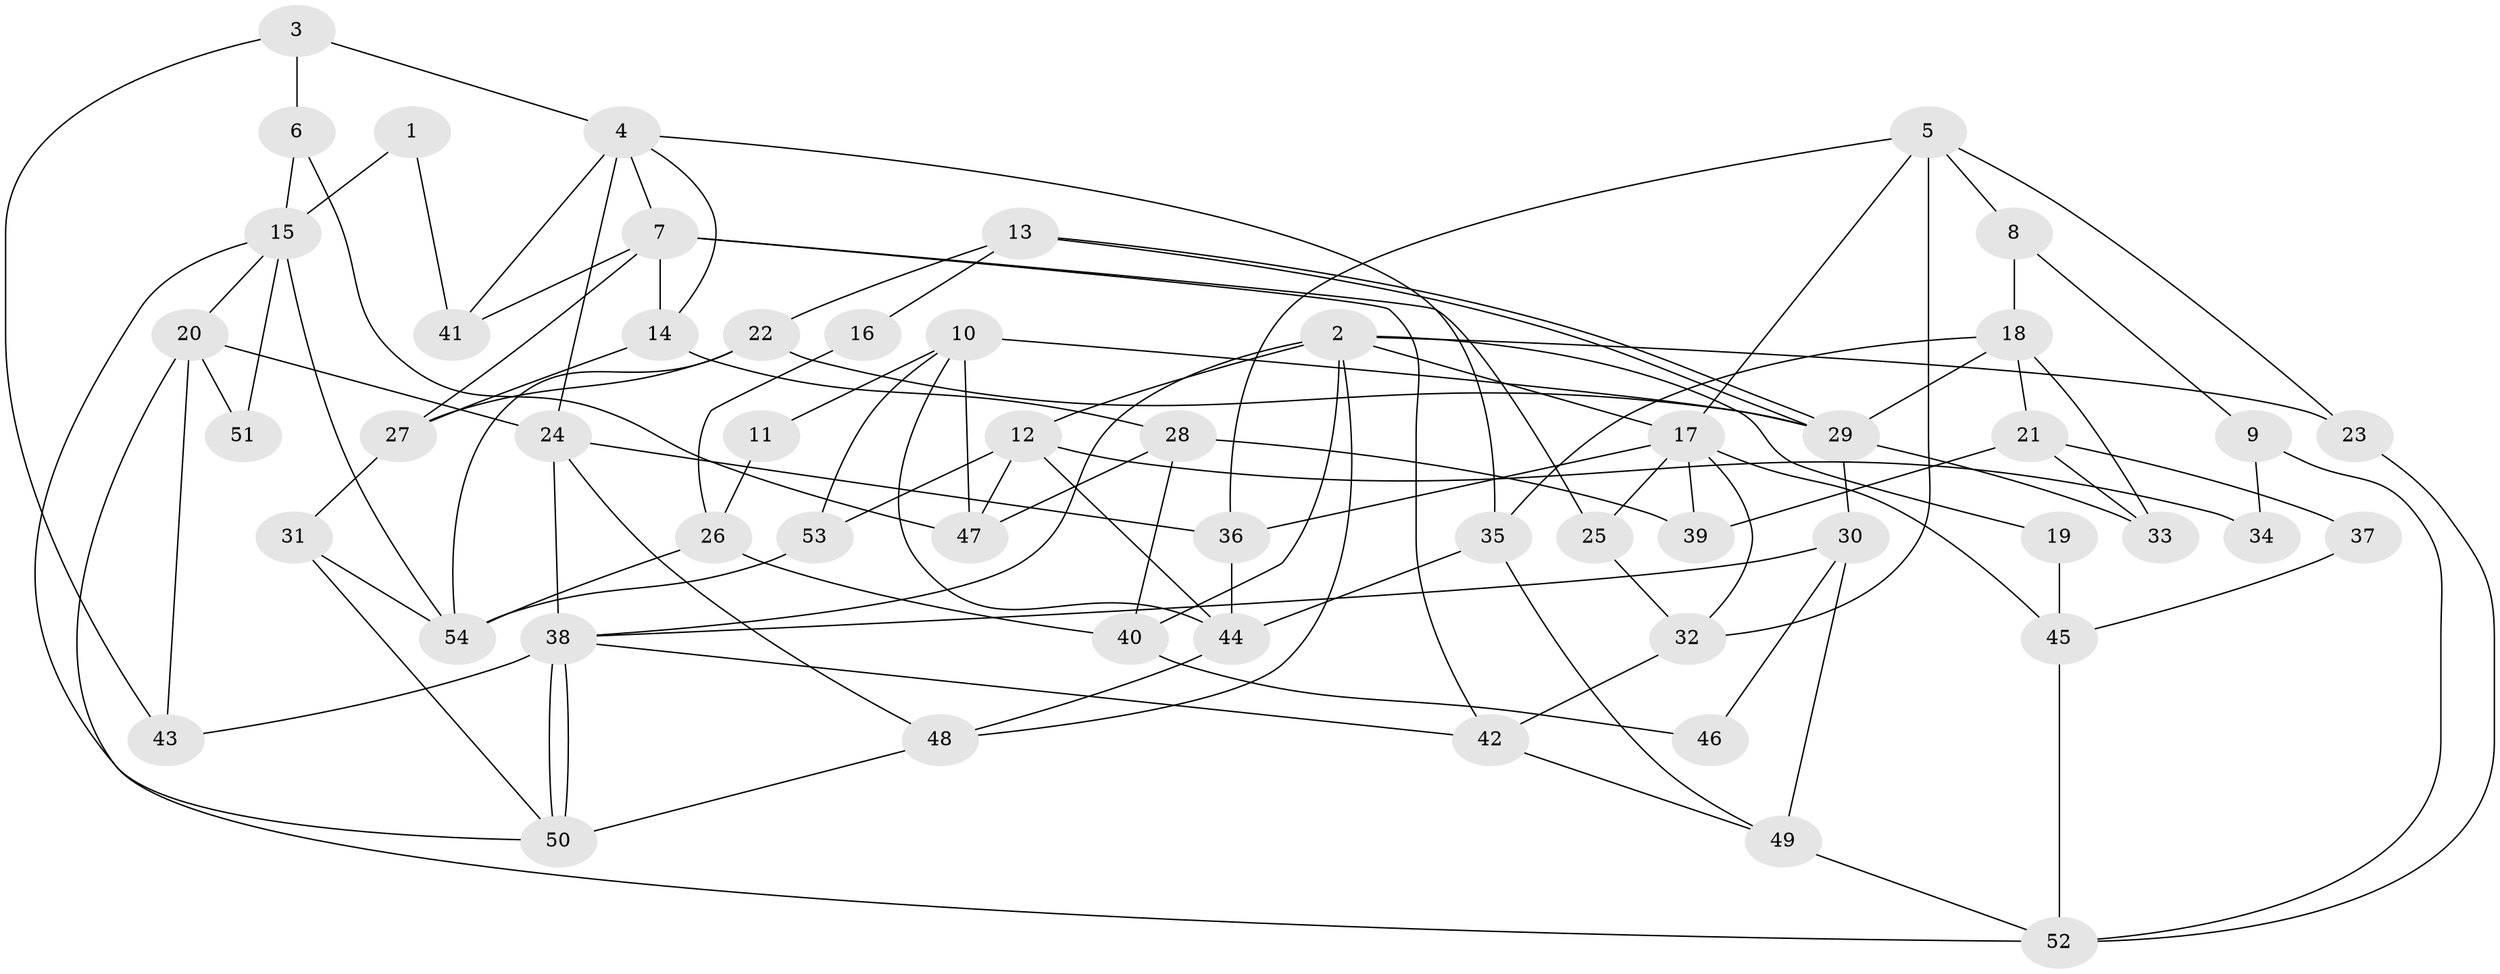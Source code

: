 // Generated by graph-tools (version 1.1) at 2025/26/03/09/25 03:26:19]
// undirected, 54 vertices, 108 edges
graph export_dot {
graph [start="1"]
  node [color=gray90,style=filled];
  1;
  2;
  3;
  4;
  5;
  6;
  7;
  8;
  9;
  10;
  11;
  12;
  13;
  14;
  15;
  16;
  17;
  18;
  19;
  20;
  21;
  22;
  23;
  24;
  25;
  26;
  27;
  28;
  29;
  30;
  31;
  32;
  33;
  34;
  35;
  36;
  37;
  38;
  39;
  40;
  41;
  42;
  43;
  44;
  45;
  46;
  47;
  48;
  49;
  50;
  51;
  52;
  53;
  54;
  1 -- 41;
  1 -- 15;
  2 -- 38;
  2 -- 48;
  2 -- 12;
  2 -- 17;
  2 -- 19;
  2 -- 23;
  2 -- 40;
  3 -- 6;
  3 -- 43;
  3 -- 4;
  4 -- 35;
  4 -- 7;
  4 -- 14;
  4 -- 24;
  4 -- 41;
  5 -- 36;
  5 -- 17;
  5 -- 8;
  5 -- 23;
  5 -- 32;
  6 -- 15;
  6 -- 47;
  7 -- 27;
  7 -- 14;
  7 -- 25;
  7 -- 41;
  7 -- 42;
  8 -- 18;
  8 -- 9;
  9 -- 52;
  9 -- 34;
  10 -- 47;
  10 -- 29;
  10 -- 11;
  10 -- 44;
  10 -- 53;
  11 -- 26;
  12 -- 44;
  12 -- 34;
  12 -- 47;
  12 -- 53;
  13 -- 29;
  13 -- 29;
  13 -- 22;
  13 -- 16;
  14 -- 27;
  14 -- 28;
  15 -- 50;
  15 -- 54;
  15 -- 20;
  15 -- 51;
  16 -- 26;
  17 -- 25;
  17 -- 32;
  17 -- 36;
  17 -- 39;
  17 -- 45;
  18 -- 29;
  18 -- 35;
  18 -- 21;
  18 -- 33;
  19 -- 45;
  20 -- 24;
  20 -- 43;
  20 -- 51;
  20 -- 52;
  21 -- 33;
  21 -- 37;
  21 -- 39;
  22 -- 29;
  22 -- 54;
  22 -- 27;
  23 -- 52;
  24 -- 38;
  24 -- 36;
  24 -- 48;
  25 -- 32;
  26 -- 40;
  26 -- 54;
  27 -- 31;
  28 -- 39;
  28 -- 40;
  28 -- 47;
  29 -- 30;
  29 -- 33;
  30 -- 49;
  30 -- 38;
  30 -- 46;
  31 -- 50;
  31 -- 54;
  32 -- 42;
  35 -- 49;
  35 -- 44;
  36 -- 44;
  37 -- 45;
  38 -- 42;
  38 -- 50;
  38 -- 50;
  38 -- 43;
  40 -- 46;
  42 -- 49;
  44 -- 48;
  45 -- 52;
  48 -- 50;
  49 -- 52;
  53 -- 54;
}
